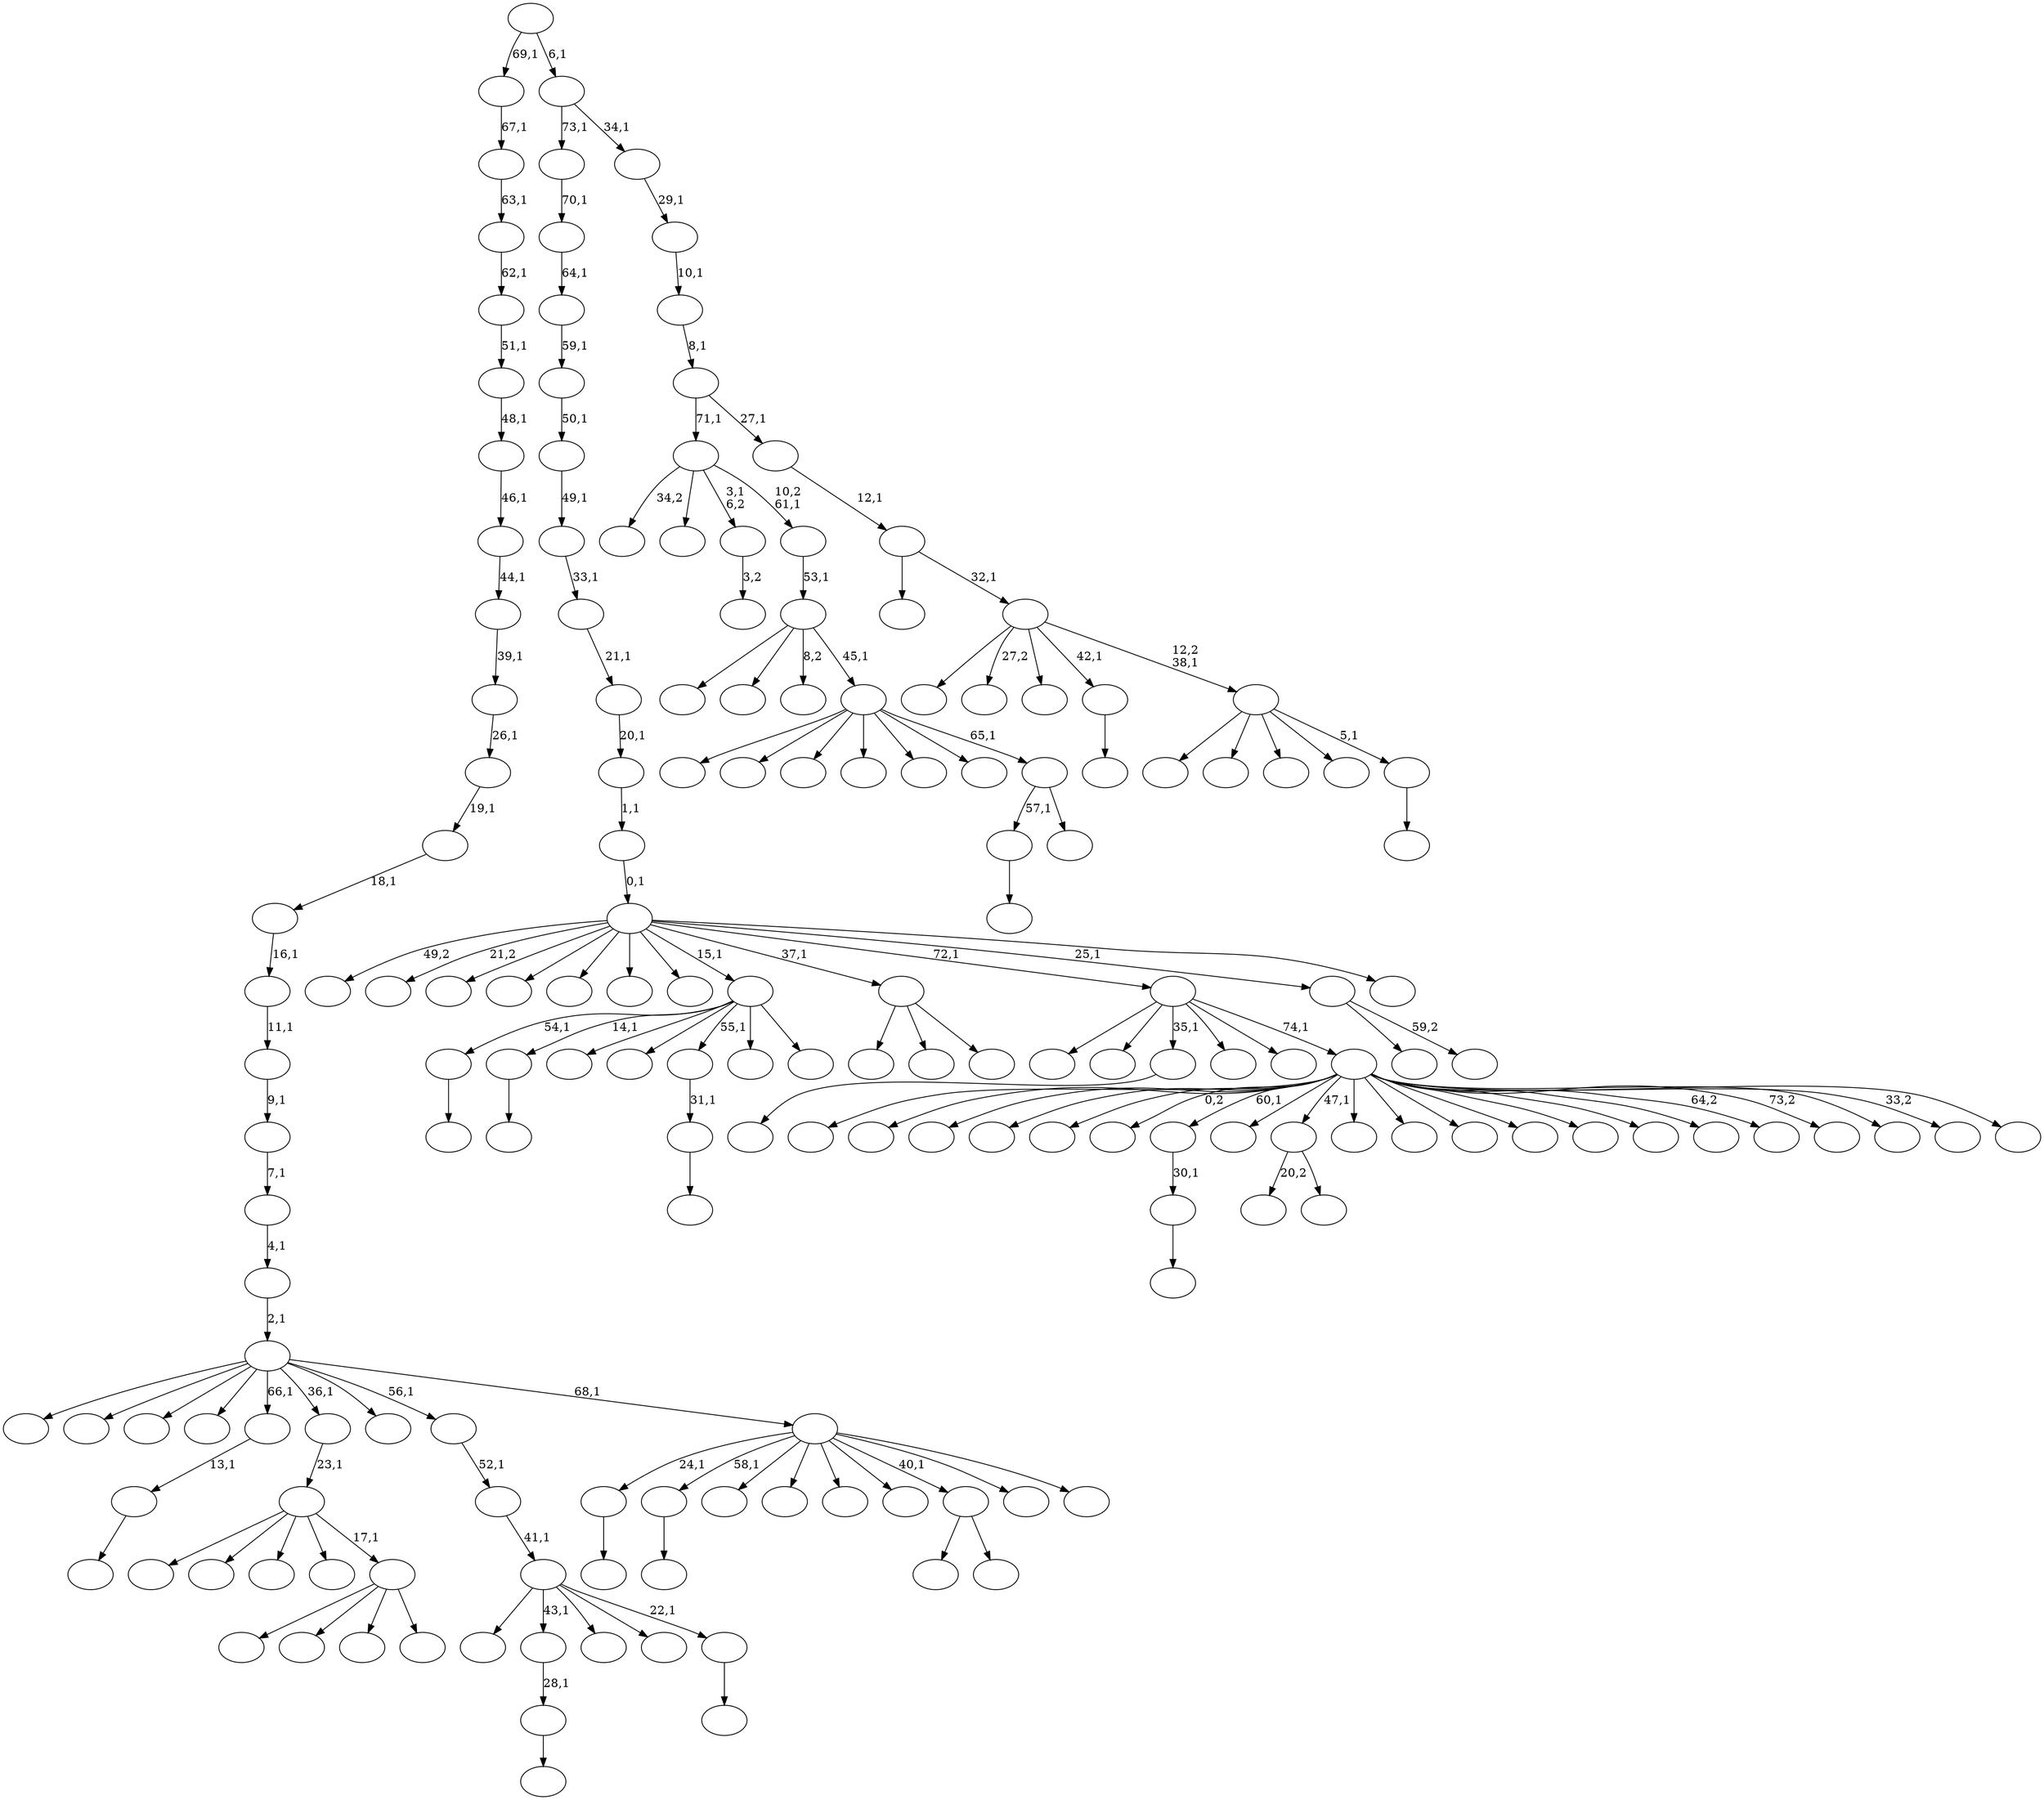 digraph T {
	175 [label=""]
	174 [label=""]
	173 [label=""]
	172 [label=""]
	171 [label=""]
	170 [label=""]
	169 [label=""]
	168 [label=""]
	167 [label=""]
	166 [label=""]
	165 [label=""]
	164 [label=""]
	163 [label=""]
	162 [label=""]
	161 [label=""]
	160 [label=""]
	159 [label=""]
	158 [label=""]
	157 [label=""]
	156 [label=""]
	155 [label=""]
	154 [label=""]
	153 [label=""]
	152 [label=""]
	151 [label=""]
	150 [label=""]
	149 [label=""]
	148 [label=""]
	147 [label=""]
	146 [label=""]
	145 [label=""]
	144 [label=""]
	143 [label=""]
	142 [label=""]
	141 [label=""]
	140 [label=""]
	139 [label=""]
	138 [label=""]
	137 [label=""]
	136 [label=""]
	135 [label=""]
	134 [label=""]
	133 [label=""]
	132 [label=""]
	131 [label=""]
	130 [label=""]
	129 [label=""]
	128 [label=""]
	127 [label=""]
	126 [label=""]
	125 [label=""]
	124 [label=""]
	123 [label=""]
	122 [label=""]
	121 [label=""]
	120 [label=""]
	119 [label=""]
	118 [label=""]
	117 [label=""]
	116 [label=""]
	115 [label=""]
	114 [label=""]
	113 [label=""]
	112 [label=""]
	111 [label=""]
	110 [label=""]
	109 [label=""]
	108 [label=""]
	107 [label=""]
	106 [label=""]
	105 [label=""]
	104 [label=""]
	103 [label=""]
	102 [label=""]
	101 [label=""]
	100 [label=""]
	99 [label=""]
	98 [label=""]
	97 [label=""]
	96 [label=""]
	95 [label=""]
	94 [label=""]
	93 [label=""]
	92 [label=""]
	91 [label=""]
	90 [label=""]
	89 [label=""]
	88 [label=""]
	87 [label=""]
	86 [label=""]
	85 [label=""]
	84 [label=""]
	83 [label=""]
	82 [label=""]
	81 [label=""]
	80 [label=""]
	79 [label=""]
	78 [label=""]
	77 [label=""]
	76 [label=""]
	75 [label=""]
	74 [label=""]
	73 [label=""]
	72 [label=""]
	71 [label=""]
	70 [label=""]
	69 [label=""]
	68 [label=""]
	67 [label=""]
	66 [label=""]
	65 [label=""]
	64 [label=""]
	63 [label=""]
	62 [label=""]
	61 [label=""]
	60 [label=""]
	59 [label=""]
	58 [label=""]
	57 [label=""]
	56 [label=""]
	55 [label=""]
	54 [label=""]
	53 [label=""]
	52 [label=""]
	51 [label=""]
	50 [label=""]
	49 [label=""]
	48 [label=""]
	47 [label=""]
	46 [label=""]
	45 [label=""]
	44 [label=""]
	43 [label=""]
	42 [label=""]
	41 [label=""]
	40 [label=""]
	39 [label=""]
	38 [label=""]
	37 [label=""]
	36 [label=""]
	35 [label=""]
	34 [label=""]
	33 [label=""]
	32 [label=""]
	31 [label=""]
	30 [label=""]
	29 [label=""]
	28 [label=""]
	27 [label=""]
	26 [label=""]
	25 [label=""]
	24 [label=""]
	23 [label=""]
	22 [label=""]
	21 [label=""]
	20 [label=""]
	19 [label=""]
	18 [label=""]
	17 [label=""]
	16 [label=""]
	15 [label=""]
	14 [label=""]
	13 [label=""]
	12 [label=""]
	11 [label=""]
	10 [label=""]
	9 [label=""]
	8 [label=""]
	7 [label=""]
	6 [label=""]
	5 [label=""]
	4 [label=""]
	3 [label=""]
	2 [label=""]
	1 [label=""]
	0 [label=""]
	171 -> 172 [label=""]
	159 -> 160 [label=""]
	154 -> 155 [label=""]
	153 -> 154 [label="30,1"]
	147 -> 148 [label=""]
	142 -> 175 [label="20,2"]
	142 -> 143 [label=""]
	136 -> 137 [label=""]
	134 -> 135 [label=""]
	119 -> 120 [label=""]
	104 -> 105 [label=""]
	103 -> 104 [label="28,1"]
	99 -> 100 [label=""]
	98 -> 99 [label="31,1"]
	89 -> 90 [label=""]
	88 -> 89 [label="13,1"]
	82 -> 94 [label=""]
	82 -> 83 [label=""]
	77 -> 171 [label="54,1"]
	77 -> 159 [label="14,1"]
	77 -> 128 [label=""]
	77 -> 121 [label=""]
	77 -> 98 [label="55,1"]
	77 -> 96 [label=""]
	77 -> 78 [label=""]
	72 -> 73 [label="3,2"]
	70 -> 173 [label=""]
	70 -> 163 [label=""]
	70 -> 71 [label=""]
	68 -> 149 [label=""]
	68 -> 131 [label=""]
	68 -> 95 [label=""]
	68 -> 69 [label=""]
	67 -> 174 [label=""]
	67 -> 122 [label=""]
	67 -> 102 [label=""]
	67 -> 87 [label=""]
	67 -> 68 [label="17,1"]
	66 -> 67 [label="23,1"]
	63 -> 64 [label=""]
	58 -> 170 [label=""]
	58 -> 165 [label=""]
	58 -> 164 [label=""]
	58 -> 162 [label=""]
	58 -> 158 [label=""]
	58 -> 156 [label="0,2"]
	58 -> 153 [label="60,1"]
	58 -> 150 [label=""]
	58 -> 142 [label="47,1"]
	58 -> 139 [label=""]
	58 -> 127 [label=""]
	58 -> 125 [label=""]
	58 -> 110 [label=""]
	58 -> 107 [label=""]
	58 -> 101 [label=""]
	58 -> 92 [label=""]
	58 -> 85 [label="64,2"]
	58 -> 76 [label="73,2"]
	58 -> 74 [label=""]
	58 -> 60 [label="33,2"]
	58 -> 59 [label=""]
	57 -> 124 [label=""]
	57 -> 123 [label=""]
	57 -> 119 [label="35,1"]
	57 -> 118 [label=""]
	57 -> 116 [label=""]
	57 -> 58 [label="74,1"]
	55 -> 134 [label="57,1"]
	55 -> 56 [label=""]
	54 -> 169 [label=""]
	54 -> 166 [label=""]
	54 -> 115 [label=""]
	54 -> 111 [label=""]
	54 -> 106 [label=""]
	54 -> 84 [label=""]
	54 -> 55 [label="65,1"]
	53 -> 140 [label=""]
	53 -> 129 [label=""]
	53 -> 80 [label="8,2"]
	53 -> 54 [label="45,1"]
	52 -> 53 [label="53,1"]
	51 -> 146 [label="34,2"]
	51 -> 91 [label=""]
	51 -> 72 [label="3,1\n6,2"]
	51 -> 52 [label="10,2\n61,1"]
	49 -> 114 [label=""]
	49 -> 50 [label="59,2"]
	47 -> 48 [label=""]
	46 -> 145 [label=""]
	46 -> 103 [label="43,1"]
	46 -> 79 [label=""]
	46 -> 75 [label=""]
	46 -> 47 [label="22,1"]
	45 -> 46 [label="41,1"]
	44 -> 45 [label="52,1"]
	42 -> 147 [label="24,1"]
	42 -> 136 [label="58,1"]
	42 -> 126 [label=""]
	42 -> 112 [label=""]
	42 -> 108 [label=""]
	42 -> 93 [label=""]
	42 -> 82 [label="40,1"]
	42 -> 62 [label=""]
	42 -> 43 [label=""]
	41 -> 161 [label=""]
	41 -> 132 [label=""]
	41 -> 117 [label=""]
	41 -> 113 [label=""]
	41 -> 88 [label="66,1"]
	41 -> 66 [label="36,1"]
	41 -> 61 [label=""]
	41 -> 44 [label="56,1"]
	41 -> 42 [label="68,1"]
	40 -> 41 [label="2,1"]
	39 -> 40 [label="4,1"]
	38 -> 39 [label="7,1"]
	37 -> 38 [label="9,1"]
	36 -> 37 [label="11,1"]
	35 -> 36 [label="16,1"]
	34 -> 35 [label="18,1"]
	33 -> 34 [label="19,1"]
	32 -> 33 [label="26,1"]
	31 -> 32 [label="39,1"]
	30 -> 31 [label="44,1"]
	29 -> 30 [label="46,1"]
	28 -> 29 [label="48,1"]
	27 -> 28 [label="51,1"]
	26 -> 27 [label="62,1"]
	25 -> 26 [label="63,1"]
	24 -> 25 [label="67,1"]
	22 -> 167 [label="49,2"]
	22 -> 157 [label="21,2"]
	22 -> 151 [label=""]
	22 -> 144 [label=""]
	22 -> 109 [label=""]
	22 -> 97 [label=""]
	22 -> 81 [label=""]
	22 -> 77 [label="15,1"]
	22 -> 70 [label="37,1"]
	22 -> 57 [label="72,1"]
	22 -> 49 [label="25,1"]
	22 -> 23 [label=""]
	21 -> 22 [label="0,1"]
	20 -> 21 [label="1,1"]
	19 -> 20 [label="20,1"]
	18 -> 19 [label="21,1"]
	17 -> 18 [label="33,1"]
	16 -> 17 [label="49,1"]
	15 -> 16 [label="50,1"]
	14 -> 15 [label="59,1"]
	13 -> 14 [label="64,1"]
	12 -> 13 [label="70,1"]
	10 -> 11 [label=""]
	9 -> 152 [label=""]
	9 -> 138 [label=""]
	9 -> 130 [label=""]
	9 -> 86 [label=""]
	9 -> 10 [label="5,1"]
	8 -> 168 [label=""]
	8 -> 141 [label="27,2"]
	8 -> 133 [label=""]
	8 -> 63 [label="42,1"]
	8 -> 9 [label="12,2\n38,1"]
	7 -> 65 [label=""]
	7 -> 8 [label="32,1"]
	6 -> 7 [label="12,1"]
	5 -> 51 [label="71,1"]
	5 -> 6 [label="27,1"]
	4 -> 5 [label="8,1"]
	3 -> 4 [label="10,1"]
	2 -> 3 [label="29,1"]
	1 -> 12 [label="73,1"]
	1 -> 2 [label="34,1"]
	0 -> 24 [label="69,1"]
	0 -> 1 [label="6,1"]
}

